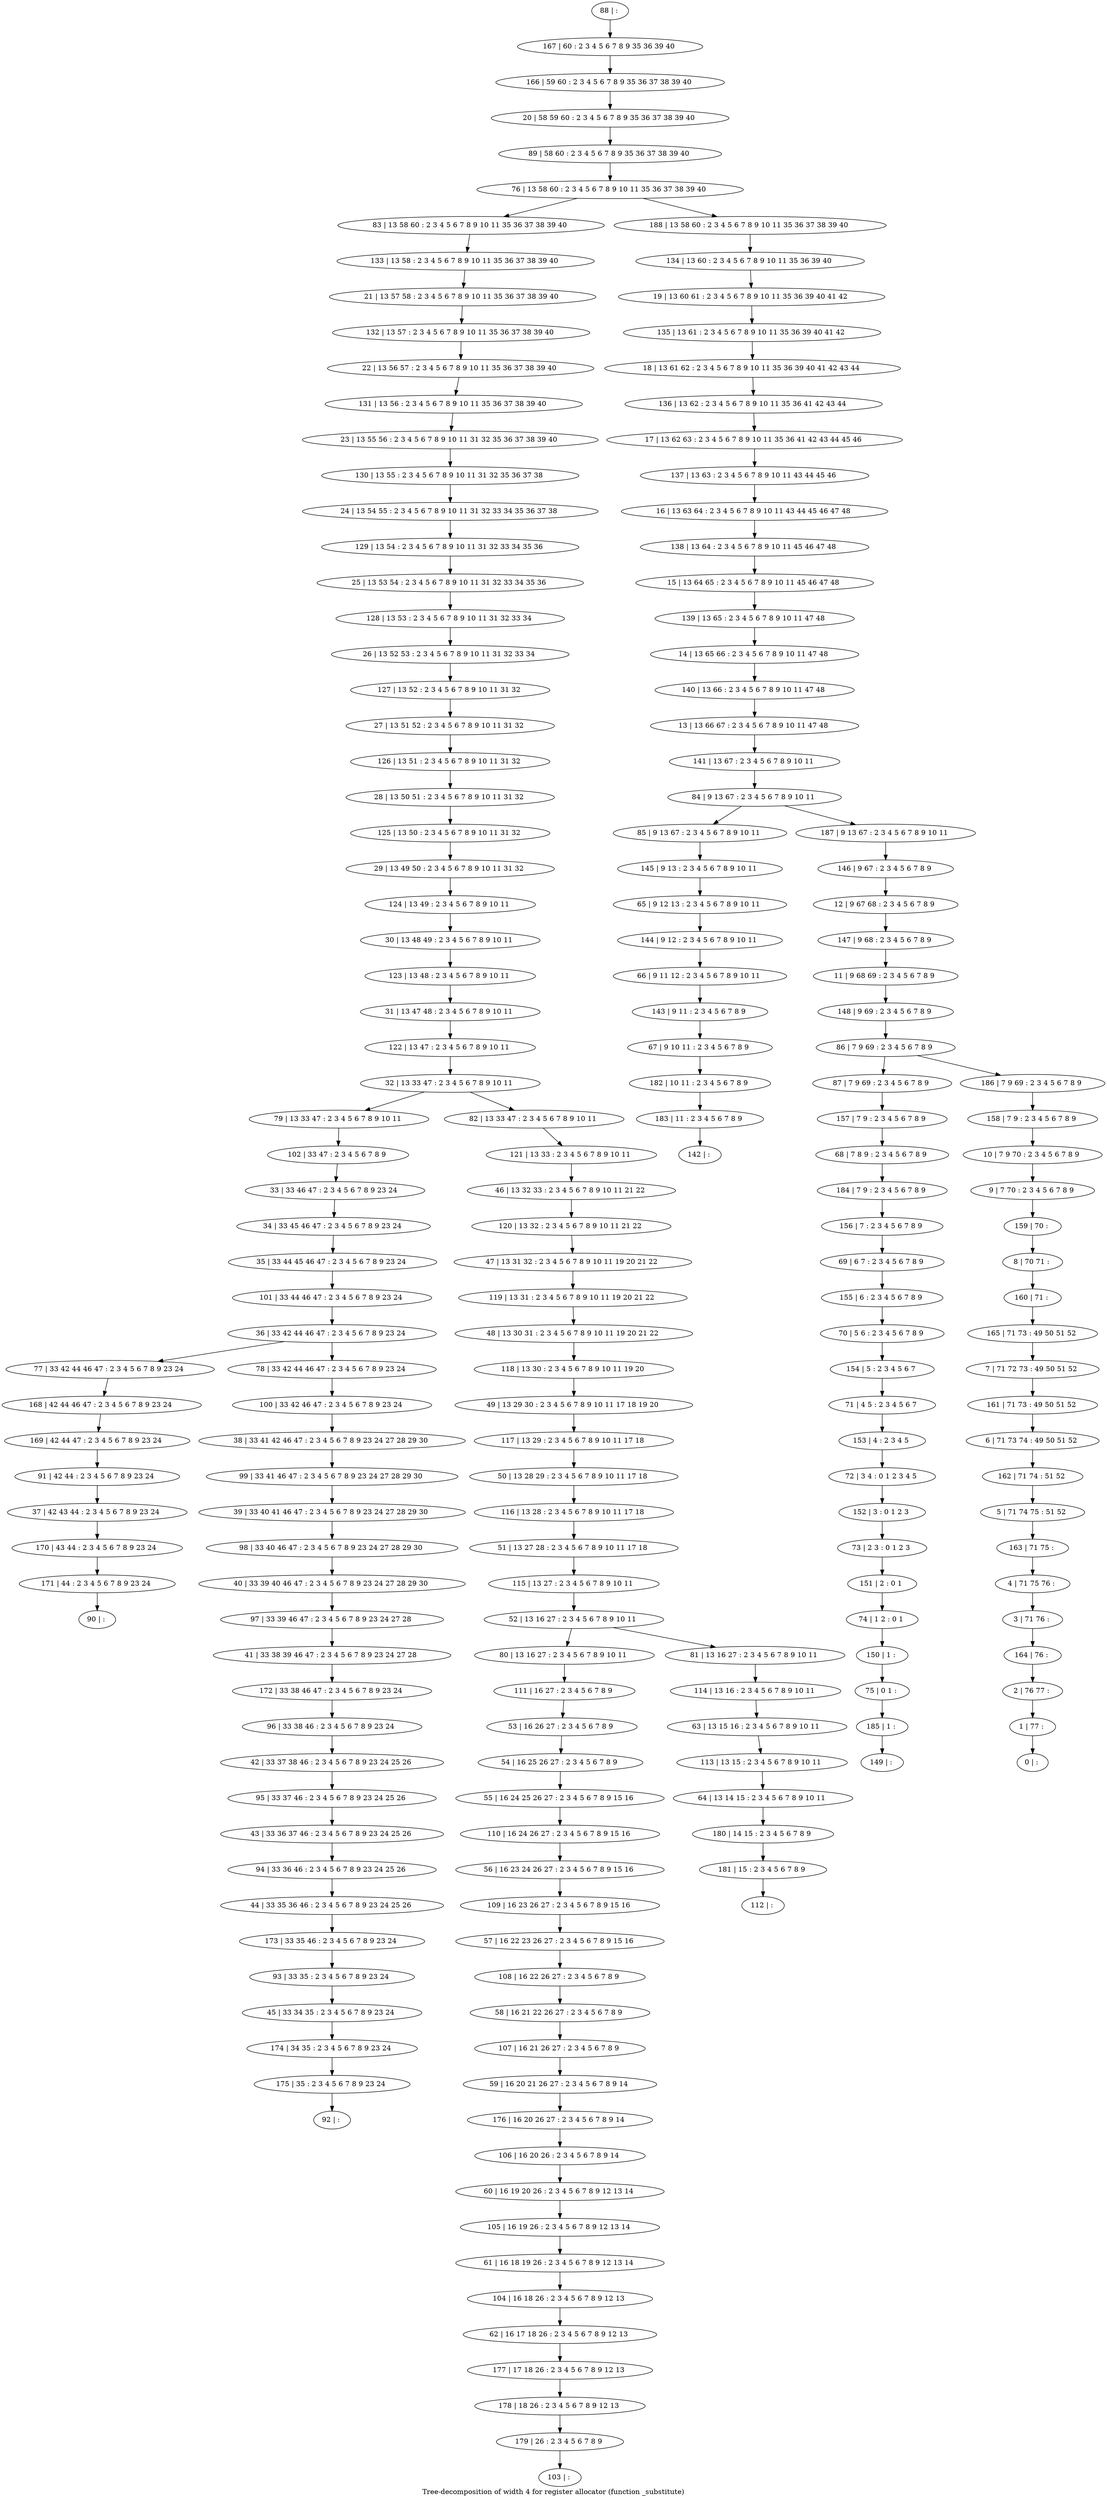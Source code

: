 digraph G {
graph [label="Tree-decomposition of width 4 for register allocator (function _substitute)"]
0[label="0 | : "];
1[label="1 | 77 : "];
2[label="2 | 76 77 : "];
3[label="3 | 71 76 : "];
4[label="4 | 71 75 76 : "];
5[label="5 | 71 74 75 : 51 52 "];
6[label="6 | 71 73 74 : 49 50 51 52 "];
7[label="7 | 71 72 73 : 49 50 51 52 "];
8[label="8 | 70 71 : "];
9[label="9 | 7 70 : 2 3 4 5 6 7 8 9 "];
10[label="10 | 7 9 70 : 2 3 4 5 6 7 8 9 "];
11[label="11 | 9 68 69 : 2 3 4 5 6 7 8 9 "];
12[label="12 | 9 67 68 : 2 3 4 5 6 7 8 9 "];
13[label="13 | 13 66 67 : 2 3 4 5 6 7 8 9 10 11 47 48 "];
14[label="14 | 13 65 66 : 2 3 4 5 6 7 8 9 10 11 47 48 "];
15[label="15 | 13 64 65 : 2 3 4 5 6 7 8 9 10 11 45 46 47 48 "];
16[label="16 | 13 63 64 : 2 3 4 5 6 7 8 9 10 11 43 44 45 46 47 48 "];
17[label="17 | 13 62 63 : 2 3 4 5 6 7 8 9 10 11 35 36 41 42 43 44 45 46 "];
18[label="18 | 13 61 62 : 2 3 4 5 6 7 8 9 10 11 35 36 39 40 41 42 43 44 "];
19[label="19 | 13 60 61 : 2 3 4 5 6 7 8 9 10 11 35 36 39 40 41 42 "];
20[label="20 | 58 59 60 : 2 3 4 5 6 7 8 9 35 36 37 38 39 40 "];
21[label="21 | 13 57 58 : 2 3 4 5 6 7 8 9 10 11 35 36 37 38 39 40 "];
22[label="22 | 13 56 57 : 2 3 4 5 6 7 8 9 10 11 35 36 37 38 39 40 "];
23[label="23 | 13 55 56 : 2 3 4 5 6 7 8 9 10 11 31 32 35 36 37 38 39 40 "];
24[label="24 | 13 54 55 : 2 3 4 5 6 7 8 9 10 11 31 32 33 34 35 36 37 38 "];
25[label="25 | 13 53 54 : 2 3 4 5 6 7 8 9 10 11 31 32 33 34 35 36 "];
26[label="26 | 13 52 53 : 2 3 4 5 6 7 8 9 10 11 31 32 33 34 "];
27[label="27 | 13 51 52 : 2 3 4 5 6 7 8 9 10 11 31 32 "];
28[label="28 | 13 50 51 : 2 3 4 5 6 7 8 9 10 11 31 32 "];
29[label="29 | 13 49 50 : 2 3 4 5 6 7 8 9 10 11 31 32 "];
30[label="30 | 13 48 49 : 2 3 4 5 6 7 8 9 10 11 "];
31[label="31 | 13 47 48 : 2 3 4 5 6 7 8 9 10 11 "];
32[label="32 | 13 33 47 : 2 3 4 5 6 7 8 9 10 11 "];
33[label="33 | 33 46 47 : 2 3 4 5 6 7 8 9 23 24 "];
34[label="34 | 33 45 46 47 : 2 3 4 5 6 7 8 9 23 24 "];
35[label="35 | 33 44 45 46 47 : 2 3 4 5 6 7 8 9 23 24 "];
36[label="36 | 33 42 44 46 47 : 2 3 4 5 6 7 8 9 23 24 "];
37[label="37 | 42 43 44 : 2 3 4 5 6 7 8 9 23 24 "];
38[label="38 | 33 41 42 46 47 : 2 3 4 5 6 7 8 9 23 24 27 28 29 30 "];
39[label="39 | 33 40 41 46 47 : 2 3 4 5 6 7 8 9 23 24 27 28 29 30 "];
40[label="40 | 33 39 40 46 47 : 2 3 4 5 6 7 8 9 23 24 27 28 29 30 "];
41[label="41 | 33 38 39 46 47 : 2 3 4 5 6 7 8 9 23 24 27 28 "];
42[label="42 | 33 37 38 46 : 2 3 4 5 6 7 8 9 23 24 25 26 "];
43[label="43 | 33 36 37 46 : 2 3 4 5 6 7 8 9 23 24 25 26 "];
44[label="44 | 33 35 36 46 : 2 3 4 5 6 7 8 9 23 24 25 26 "];
45[label="45 | 33 34 35 : 2 3 4 5 6 7 8 9 23 24 "];
46[label="46 | 13 32 33 : 2 3 4 5 6 7 8 9 10 11 21 22 "];
47[label="47 | 13 31 32 : 2 3 4 5 6 7 8 9 10 11 19 20 21 22 "];
48[label="48 | 13 30 31 : 2 3 4 5 6 7 8 9 10 11 19 20 21 22 "];
49[label="49 | 13 29 30 : 2 3 4 5 6 7 8 9 10 11 17 18 19 20 "];
50[label="50 | 13 28 29 : 2 3 4 5 6 7 8 9 10 11 17 18 "];
51[label="51 | 13 27 28 : 2 3 4 5 6 7 8 9 10 11 17 18 "];
52[label="52 | 13 16 27 : 2 3 4 5 6 7 8 9 10 11 "];
53[label="53 | 16 26 27 : 2 3 4 5 6 7 8 9 "];
54[label="54 | 16 25 26 27 : 2 3 4 5 6 7 8 9 "];
55[label="55 | 16 24 25 26 27 : 2 3 4 5 6 7 8 9 15 16 "];
56[label="56 | 16 23 24 26 27 : 2 3 4 5 6 7 8 9 15 16 "];
57[label="57 | 16 22 23 26 27 : 2 3 4 5 6 7 8 9 15 16 "];
58[label="58 | 16 21 22 26 27 : 2 3 4 5 6 7 8 9 "];
59[label="59 | 16 20 21 26 27 : 2 3 4 5 6 7 8 9 14 "];
60[label="60 | 16 19 20 26 : 2 3 4 5 6 7 8 9 12 13 14 "];
61[label="61 | 16 18 19 26 : 2 3 4 5 6 7 8 9 12 13 14 "];
62[label="62 | 16 17 18 26 : 2 3 4 5 6 7 8 9 12 13 "];
63[label="63 | 13 15 16 : 2 3 4 5 6 7 8 9 10 11 "];
64[label="64 | 13 14 15 : 2 3 4 5 6 7 8 9 10 11 "];
65[label="65 | 9 12 13 : 2 3 4 5 6 7 8 9 10 11 "];
66[label="66 | 9 11 12 : 2 3 4 5 6 7 8 9 10 11 "];
67[label="67 | 9 10 11 : 2 3 4 5 6 7 8 9 "];
68[label="68 | 7 8 9 : 2 3 4 5 6 7 8 9 "];
69[label="69 | 6 7 : 2 3 4 5 6 7 8 9 "];
70[label="70 | 5 6 : 2 3 4 5 6 7 8 9 "];
71[label="71 | 4 5 : 2 3 4 5 6 7 "];
72[label="72 | 3 4 : 0 1 2 3 4 5 "];
73[label="73 | 2 3 : 0 1 2 3 "];
74[label="74 | 1 2 : 0 1 "];
75[label="75 | 0 1 : "];
76[label="76 | 13 58 60 : 2 3 4 5 6 7 8 9 10 11 35 36 37 38 39 40 "];
77[label="77 | 33 42 44 46 47 : 2 3 4 5 6 7 8 9 23 24 "];
78[label="78 | 33 42 44 46 47 : 2 3 4 5 6 7 8 9 23 24 "];
79[label="79 | 13 33 47 : 2 3 4 5 6 7 8 9 10 11 "];
80[label="80 | 13 16 27 : 2 3 4 5 6 7 8 9 10 11 "];
81[label="81 | 13 16 27 : 2 3 4 5 6 7 8 9 10 11 "];
82[label="82 | 13 33 47 : 2 3 4 5 6 7 8 9 10 11 "];
83[label="83 | 13 58 60 : 2 3 4 5 6 7 8 9 10 11 35 36 37 38 39 40 "];
84[label="84 | 9 13 67 : 2 3 4 5 6 7 8 9 10 11 "];
85[label="85 | 9 13 67 : 2 3 4 5 6 7 8 9 10 11 "];
86[label="86 | 7 9 69 : 2 3 4 5 6 7 8 9 "];
87[label="87 | 7 9 69 : 2 3 4 5 6 7 8 9 "];
88[label="88 | : "];
89[label="89 | 58 60 : 2 3 4 5 6 7 8 9 35 36 37 38 39 40 "];
90[label="90 | : "];
91[label="91 | 42 44 : 2 3 4 5 6 7 8 9 23 24 "];
92[label="92 | : "];
93[label="93 | 33 35 : 2 3 4 5 6 7 8 9 23 24 "];
94[label="94 | 33 36 46 : 2 3 4 5 6 7 8 9 23 24 25 26 "];
95[label="95 | 33 37 46 : 2 3 4 5 6 7 8 9 23 24 25 26 "];
96[label="96 | 33 38 46 : 2 3 4 5 6 7 8 9 23 24 "];
97[label="97 | 33 39 46 47 : 2 3 4 5 6 7 8 9 23 24 27 28 "];
98[label="98 | 33 40 46 47 : 2 3 4 5 6 7 8 9 23 24 27 28 29 30 "];
99[label="99 | 33 41 46 47 : 2 3 4 5 6 7 8 9 23 24 27 28 29 30 "];
100[label="100 | 33 42 46 47 : 2 3 4 5 6 7 8 9 23 24 "];
101[label="101 | 33 44 46 47 : 2 3 4 5 6 7 8 9 23 24 "];
102[label="102 | 33 47 : 2 3 4 5 6 7 8 9 "];
103[label="103 | : "];
104[label="104 | 16 18 26 : 2 3 4 5 6 7 8 9 12 13 "];
105[label="105 | 16 19 26 : 2 3 4 5 6 7 8 9 12 13 14 "];
106[label="106 | 16 20 26 : 2 3 4 5 6 7 8 9 14 "];
107[label="107 | 16 21 26 27 : 2 3 4 5 6 7 8 9 "];
108[label="108 | 16 22 26 27 : 2 3 4 5 6 7 8 9 "];
109[label="109 | 16 23 26 27 : 2 3 4 5 6 7 8 9 15 16 "];
110[label="110 | 16 24 26 27 : 2 3 4 5 6 7 8 9 15 16 "];
111[label="111 | 16 27 : 2 3 4 5 6 7 8 9 "];
112[label="112 | : "];
113[label="113 | 13 15 : 2 3 4 5 6 7 8 9 10 11 "];
114[label="114 | 13 16 : 2 3 4 5 6 7 8 9 10 11 "];
115[label="115 | 13 27 : 2 3 4 5 6 7 8 9 10 11 "];
116[label="116 | 13 28 : 2 3 4 5 6 7 8 9 10 11 17 18 "];
117[label="117 | 13 29 : 2 3 4 5 6 7 8 9 10 11 17 18 "];
118[label="118 | 13 30 : 2 3 4 5 6 7 8 9 10 11 19 20 "];
119[label="119 | 13 31 : 2 3 4 5 6 7 8 9 10 11 19 20 21 22 "];
120[label="120 | 13 32 : 2 3 4 5 6 7 8 9 10 11 21 22 "];
121[label="121 | 13 33 : 2 3 4 5 6 7 8 9 10 11 "];
122[label="122 | 13 47 : 2 3 4 5 6 7 8 9 10 11 "];
123[label="123 | 13 48 : 2 3 4 5 6 7 8 9 10 11 "];
124[label="124 | 13 49 : 2 3 4 5 6 7 8 9 10 11 "];
125[label="125 | 13 50 : 2 3 4 5 6 7 8 9 10 11 31 32 "];
126[label="126 | 13 51 : 2 3 4 5 6 7 8 9 10 11 31 32 "];
127[label="127 | 13 52 : 2 3 4 5 6 7 8 9 10 11 31 32 "];
128[label="128 | 13 53 : 2 3 4 5 6 7 8 9 10 11 31 32 33 34 "];
129[label="129 | 13 54 : 2 3 4 5 6 7 8 9 10 11 31 32 33 34 35 36 "];
130[label="130 | 13 55 : 2 3 4 5 6 7 8 9 10 11 31 32 35 36 37 38 "];
131[label="131 | 13 56 : 2 3 4 5 6 7 8 9 10 11 35 36 37 38 39 40 "];
132[label="132 | 13 57 : 2 3 4 5 6 7 8 9 10 11 35 36 37 38 39 40 "];
133[label="133 | 13 58 : 2 3 4 5 6 7 8 9 10 11 35 36 37 38 39 40 "];
134[label="134 | 13 60 : 2 3 4 5 6 7 8 9 10 11 35 36 39 40 "];
135[label="135 | 13 61 : 2 3 4 5 6 7 8 9 10 11 35 36 39 40 41 42 "];
136[label="136 | 13 62 : 2 3 4 5 6 7 8 9 10 11 35 36 41 42 43 44 "];
137[label="137 | 13 63 : 2 3 4 5 6 7 8 9 10 11 43 44 45 46 "];
138[label="138 | 13 64 : 2 3 4 5 6 7 8 9 10 11 45 46 47 48 "];
139[label="139 | 13 65 : 2 3 4 5 6 7 8 9 10 11 47 48 "];
140[label="140 | 13 66 : 2 3 4 5 6 7 8 9 10 11 47 48 "];
141[label="141 | 13 67 : 2 3 4 5 6 7 8 9 10 11 "];
142[label="142 | : "];
143[label="143 | 9 11 : 2 3 4 5 6 7 8 9 "];
144[label="144 | 9 12 : 2 3 4 5 6 7 8 9 10 11 "];
145[label="145 | 9 13 : 2 3 4 5 6 7 8 9 10 11 "];
146[label="146 | 9 67 : 2 3 4 5 6 7 8 9 "];
147[label="147 | 9 68 : 2 3 4 5 6 7 8 9 "];
148[label="148 | 9 69 : 2 3 4 5 6 7 8 9 "];
149[label="149 | : "];
150[label="150 | 1 : "];
151[label="151 | 2 : 0 1 "];
152[label="152 | 3 : 0 1 2 3 "];
153[label="153 | 4 : 2 3 4 5 "];
154[label="154 | 5 : 2 3 4 5 6 7 "];
155[label="155 | 6 : 2 3 4 5 6 7 8 9 "];
156[label="156 | 7 : 2 3 4 5 6 7 8 9 "];
157[label="157 | 7 9 : 2 3 4 5 6 7 8 9 "];
158[label="158 | 7 9 : 2 3 4 5 6 7 8 9 "];
159[label="159 | 70 : "];
160[label="160 | 71 : "];
161[label="161 | 71 73 : 49 50 51 52 "];
162[label="162 | 71 74 : 51 52 "];
163[label="163 | 71 75 : "];
164[label="164 | 76 : "];
165[label="165 | 71 73 : 49 50 51 52 "];
166[label="166 | 59 60 : 2 3 4 5 6 7 8 9 35 36 37 38 39 40 "];
167[label="167 | 60 : 2 3 4 5 6 7 8 9 35 36 39 40 "];
168[label="168 | 42 44 46 47 : 2 3 4 5 6 7 8 9 23 24 "];
169[label="169 | 42 44 47 : 2 3 4 5 6 7 8 9 23 24 "];
170[label="170 | 43 44 : 2 3 4 5 6 7 8 9 23 24 "];
171[label="171 | 44 : 2 3 4 5 6 7 8 9 23 24 "];
172[label="172 | 33 38 46 47 : 2 3 4 5 6 7 8 9 23 24 "];
173[label="173 | 33 35 46 : 2 3 4 5 6 7 8 9 23 24 "];
174[label="174 | 34 35 : 2 3 4 5 6 7 8 9 23 24 "];
175[label="175 | 35 : 2 3 4 5 6 7 8 9 23 24 "];
176[label="176 | 16 20 26 27 : 2 3 4 5 6 7 8 9 14 "];
177[label="177 | 17 18 26 : 2 3 4 5 6 7 8 9 12 13 "];
178[label="178 | 18 26 : 2 3 4 5 6 7 8 9 12 13 "];
179[label="179 | 26 : 2 3 4 5 6 7 8 9 "];
180[label="180 | 14 15 : 2 3 4 5 6 7 8 9 "];
181[label="181 | 15 : 2 3 4 5 6 7 8 9 "];
182[label="182 | 10 11 : 2 3 4 5 6 7 8 9 "];
183[label="183 | 11 : 2 3 4 5 6 7 8 9 "];
184[label="184 | 7 9 : 2 3 4 5 6 7 8 9 "];
185[label="185 | 1 : "];
186[label="186 | 7 9 69 : 2 3 4 5 6 7 8 9 "];
187[label="187 | 9 13 67 : 2 3 4 5 6 7 8 9 10 11 "];
188[label="188 | 13 58 60 : 2 3 4 5 6 7 8 9 10 11 35 36 37 38 39 40 "];
33->34 ;
34->35 ;
53->54 ;
54->55 ;
36->77 ;
36->78 ;
32->79 ;
52->80 ;
52->81 ;
32->82 ;
91->37 ;
93->45 ;
94->44 ;
43->94 ;
95->43 ;
42->95 ;
96->42 ;
97->41 ;
40->97 ;
98->40 ;
39->98 ;
99->39 ;
38->99 ;
100->38 ;
78->100 ;
101->36 ;
35->101 ;
102->33 ;
79->102 ;
104->62 ;
61->104 ;
105->61 ;
60->105 ;
106->60 ;
107->59 ;
58->107 ;
108->58 ;
57->108 ;
109->57 ;
56->109 ;
110->56 ;
55->110 ;
111->53 ;
80->111 ;
113->64 ;
63->113 ;
114->63 ;
81->114 ;
115->52 ;
51->115 ;
116->51 ;
50->116 ;
117->50 ;
49->117 ;
118->49 ;
48->118 ;
119->48 ;
47->119 ;
120->47 ;
46->120 ;
121->46 ;
82->121 ;
122->32 ;
31->122 ;
123->31 ;
30->123 ;
124->30 ;
29->124 ;
125->29 ;
28->125 ;
126->28 ;
27->126 ;
127->27 ;
26->127 ;
128->26 ;
25->128 ;
129->25 ;
24->129 ;
130->24 ;
23->130 ;
131->23 ;
22->131 ;
132->22 ;
21->132 ;
133->21 ;
83->133 ;
143->67 ;
66->143 ;
144->66 ;
65->144 ;
145->65 ;
85->145 ;
150->75 ;
74->150 ;
151->74 ;
73->151 ;
152->73 ;
72->152 ;
153->72 ;
71->153 ;
154->71 ;
70->154 ;
155->70 ;
69->155 ;
156->69 ;
157->68 ;
87->157 ;
77->168 ;
169->91 ;
168->169 ;
37->170 ;
171->90 ;
170->171 ;
172->96 ;
41->172 ;
173->93 ;
44->173 ;
45->174 ;
175->92 ;
174->175 ;
176->106 ;
59->176 ;
62->177 ;
177->178 ;
179->103 ;
178->179 ;
64->180 ;
181->112 ;
180->181 ;
67->182 ;
183->142 ;
182->183 ;
184->156 ;
68->184 ;
185->149 ;
75->185 ;
88->167 ;
167->166 ;
166->20 ;
20->89 ;
89->76 ;
134->19 ;
19->135 ;
135->18 ;
18->136 ;
136->17 ;
17->137 ;
137->16 ;
16->138 ;
138->15 ;
15->139 ;
139->14 ;
14->140 ;
140->13 ;
13->141 ;
141->84 ;
146->12 ;
12->147 ;
147->11 ;
11->148 ;
148->86 ;
158->10 ;
10->9 ;
9->159 ;
159->8 ;
8->160 ;
160->165 ;
165->7 ;
7->161 ;
161->6 ;
6->162 ;
162->5 ;
5->163 ;
163->4 ;
4->3 ;
3->164 ;
164->2 ;
2->1 ;
1->0 ;
186->158 ;
187->146 ;
188->134 ;
86->87 ;
86->186 ;
84->85 ;
84->187 ;
76->83 ;
76->188 ;
}
